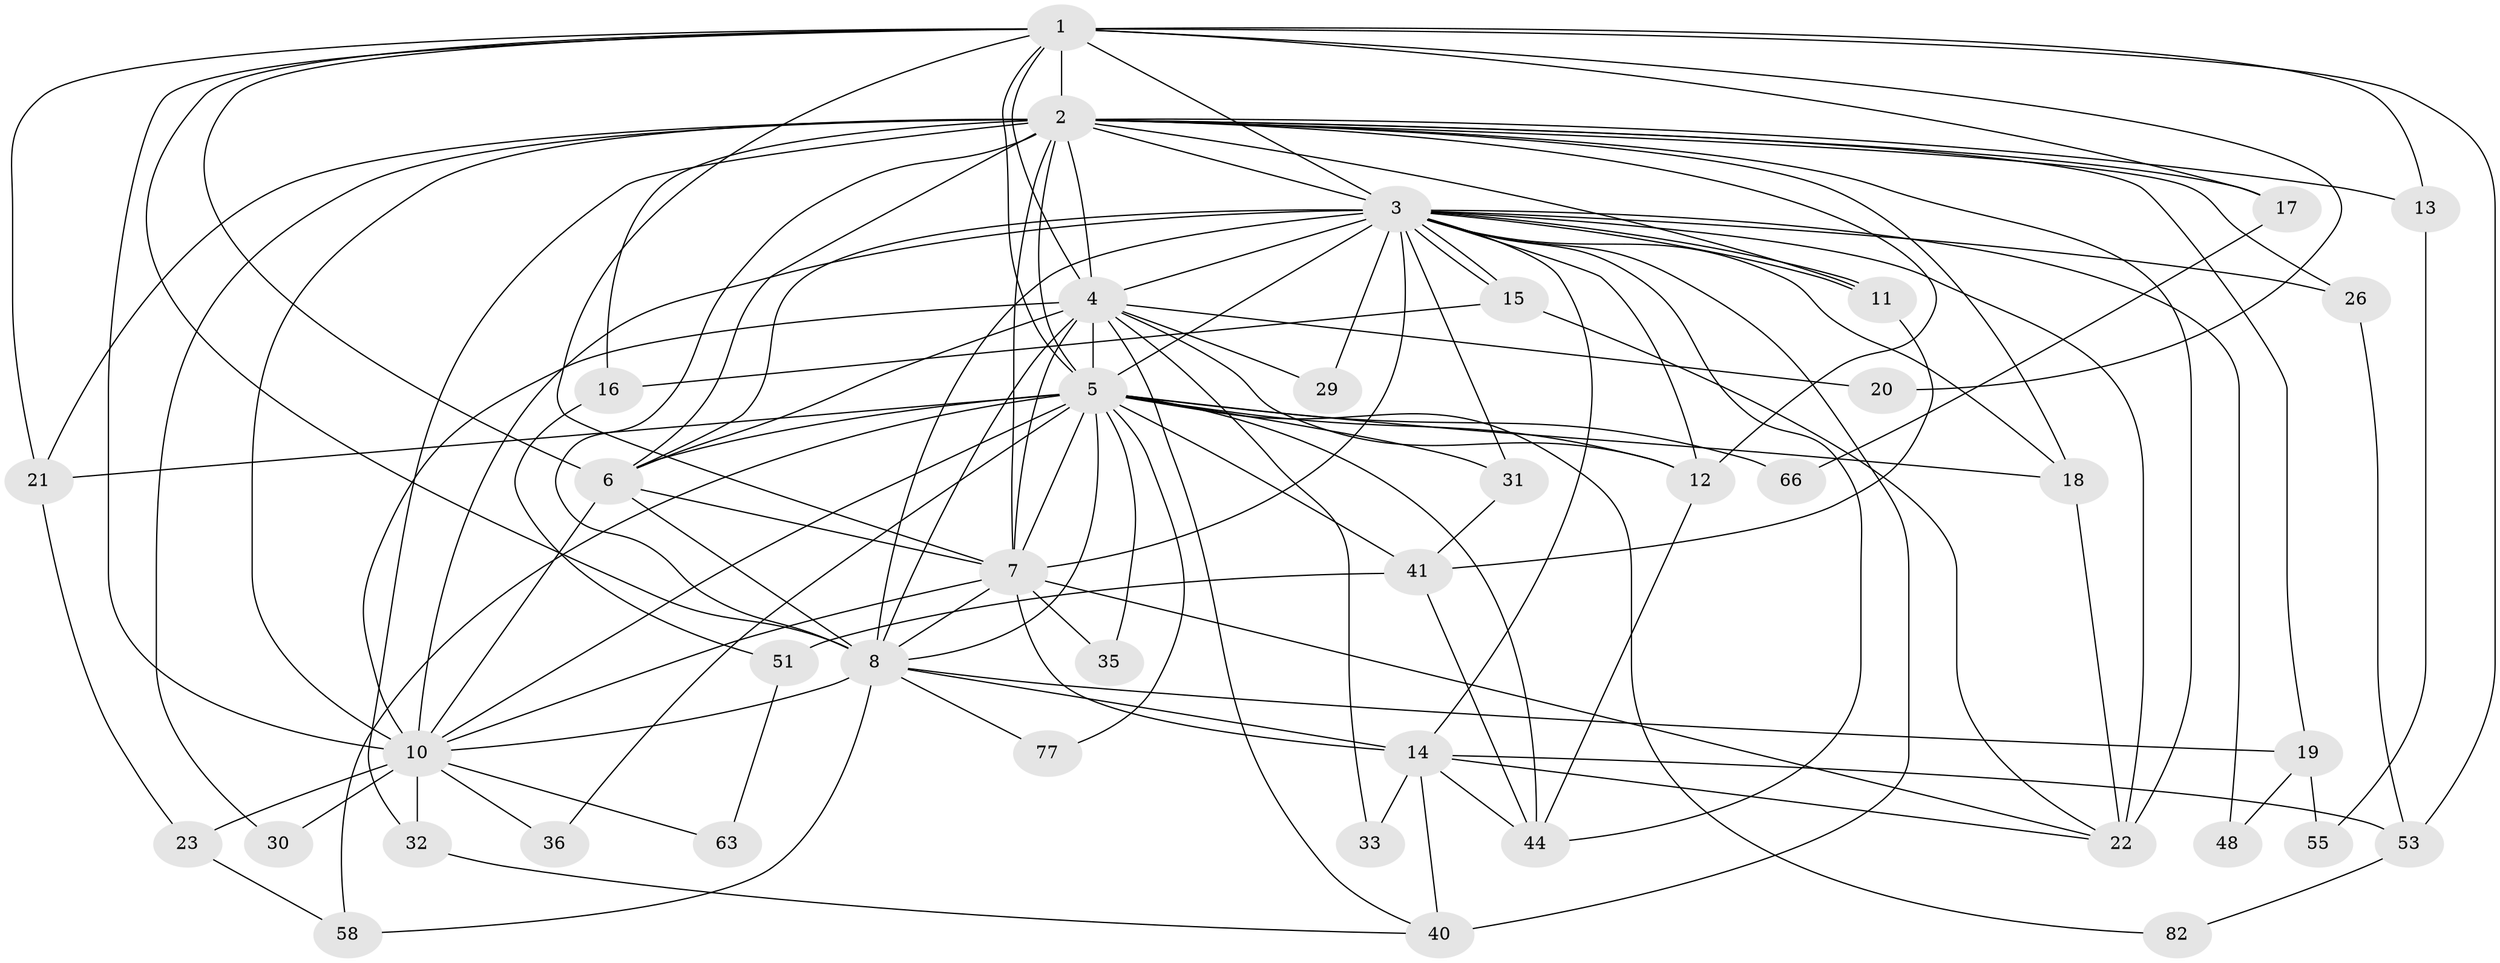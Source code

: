 // original degree distribution, {17: 0.023529411764705882, 19: 0.03529411764705882, 30: 0.011764705882352941, 25: 0.011764705882352941, 10: 0.011764705882352941, 14: 0.011764705882352941, 13: 0.011764705882352941, 4: 0.10588235294117647, 5: 0.03529411764705882, 3: 0.2235294117647059, 8: 0.011764705882352941, 2: 0.49411764705882355, 7: 0.011764705882352941}
// Generated by graph-tools (version 1.1) at 2025/13/03/09/25 04:13:43]
// undirected, 42 vertices, 120 edges
graph export_dot {
graph [start="1"]
  node [color=gray90,style=filled];
  1 [super="+61"];
  2 [super="+84+71+9"];
  3 [super="+27+62+38+80"];
  4 [super="+59+69+47+24"];
  5 [super="+50+49+43+68"];
  6;
  7;
  8;
  10;
  11;
  12 [super="+46"];
  13;
  14 [super="+79+64+39"];
  15;
  16;
  17;
  18 [super="+25"];
  19;
  20;
  21 [super="+57"];
  22 [super="+28+37"];
  23;
  26;
  29;
  30;
  31;
  32;
  33;
  35;
  36;
  40 [super="+42"];
  41 [super="+75"];
  44 [super="+54"];
  48;
  51;
  53 [super="+60"];
  55;
  58 [super="+83"];
  63;
  66;
  77;
  82;
  1 -- 2 [weight=3];
  1 -- 3 [weight=2];
  1 -- 4;
  1 -- 5 [weight=2];
  1 -- 6;
  1 -- 7;
  1 -- 8;
  1 -- 10;
  1 -- 13;
  1 -- 17;
  1 -- 20;
  1 -- 21;
  1 -- 53;
  2 -- 3 [weight=3];
  2 -- 4 [weight=3];
  2 -- 5 [weight=3];
  2 -- 6 [weight=3];
  2 -- 7 [weight=2];
  2 -- 8 [weight=2];
  2 -- 10 [weight=4];
  2 -- 12;
  2 -- 13;
  2 -- 16;
  2 -- 17;
  2 -- 32;
  2 -- 11;
  2 -- 18;
  2 -- 19;
  2 -- 21;
  2 -- 22 [weight=2];
  2 -- 26;
  2 -- 30;
  3 -- 4 [weight=2];
  3 -- 5 [weight=3];
  3 -- 6;
  3 -- 7 [weight=2];
  3 -- 8;
  3 -- 10 [weight=2];
  3 -- 11;
  3 -- 11;
  3 -- 14;
  3 -- 15;
  3 -- 15;
  3 -- 18;
  3 -- 26;
  3 -- 29;
  3 -- 31 [weight=2];
  3 -- 48;
  3 -- 12;
  3 -- 22 [weight=2];
  3 -- 40 [weight=2];
  3 -- 44;
  4 -- 5 [weight=5];
  4 -- 6;
  4 -- 7 [weight=2];
  4 -- 8;
  4 -- 10;
  4 -- 12;
  4 -- 20;
  4 -- 29;
  4 -- 33;
  4 -- 40;
  5 -- 6;
  5 -- 7;
  5 -- 8;
  5 -- 10;
  5 -- 18;
  5 -- 35;
  5 -- 36;
  5 -- 44;
  5 -- 58;
  5 -- 77;
  5 -- 82;
  5 -- 31;
  5 -- 41;
  5 -- 66;
  5 -- 21;
  5 -- 12;
  6 -- 7;
  6 -- 8;
  6 -- 10;
  7 -- 8;
  7 -- 10;
  7 -- 14;
  7 -- 22;
  7 -- 35;
  8 -- 10;
  8 -- 19;
  8 -- 77;
  8 -- 14;
  8 -- 58;
  10 -- 23;
  10 -- 30;
  10 -- 32;
  10 -- 36;
  10 -- 63;
  11 -- 41;
  12 -- 44;
  13 -- 55;
  14 -- 33;
  14 -- 40;
  14 -- 53;
  14 -- 44;
  14 -- 22;
  15 -- 16;
  15 -- 22;
  16 -- 51;
  17 -- 66;
  18 -- 22;
  19 -- 48;
  19 -- 55;
  21 -- 23;
  23 -- 58;
  26 -- 53;
  31 -- 41;
  32 -- 40;
  41 -- 51;
  41 -- 44;
  51 -- 63;
  53 -- 82;
}

